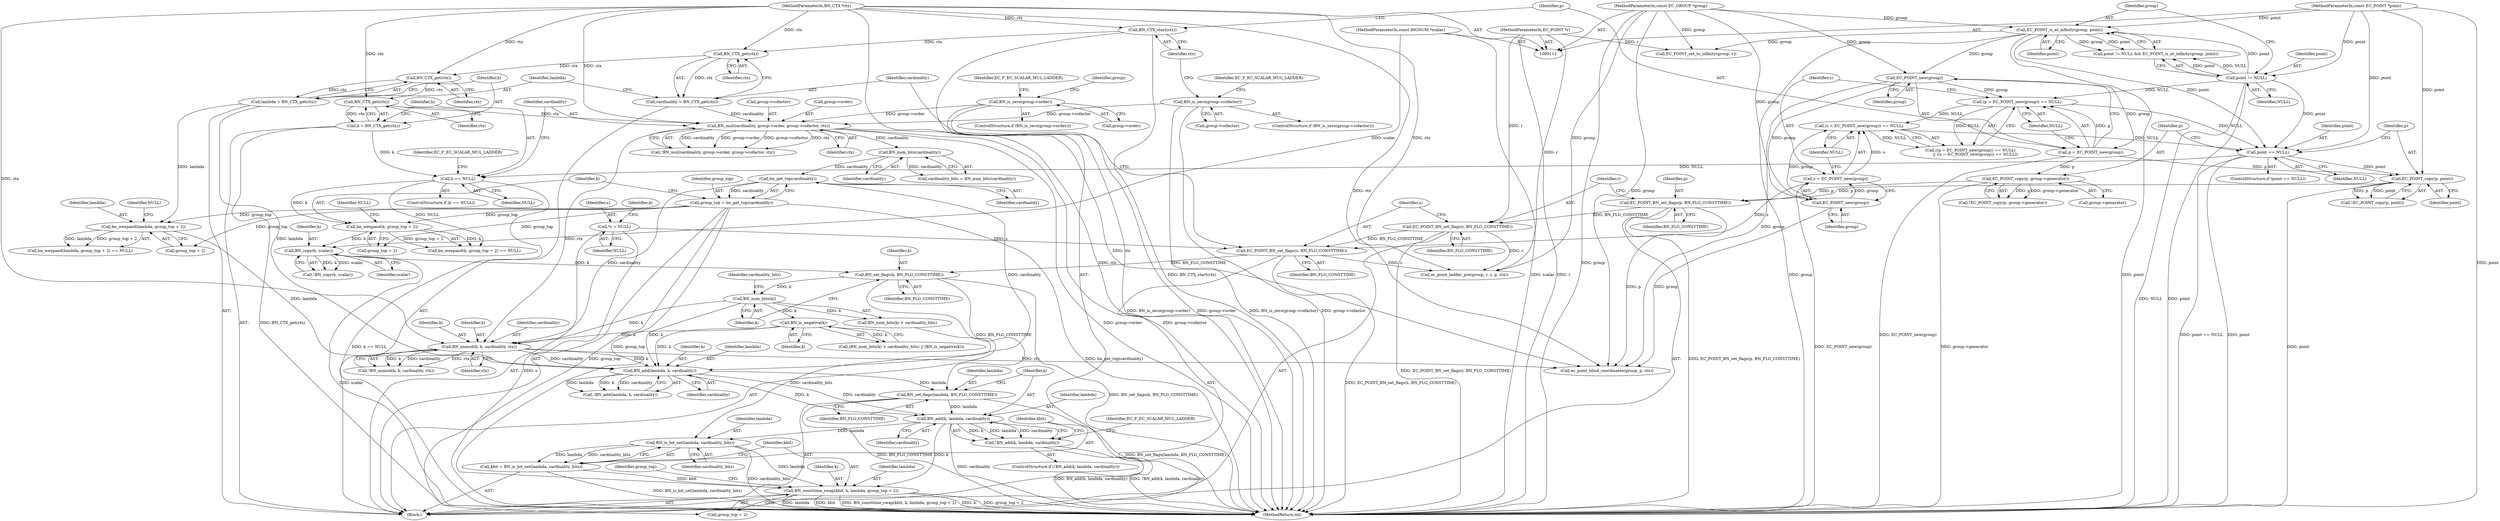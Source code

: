 digraph "0_openssl_b1d6d55ece1c26fa2829e2b819b038d7b6d692b4@pointer" {
"1000358" [label="(Call,BN_add(k, lambda, cardinality))"];
"1000344" [label="(Call,BN_add(lambda, k, cardinality))"];
"1000297" [label="(Call,bn_wexpand(lambda, group_top + 2))"];
"1000246" [label="(Call,lambda = BN_CTX_get(ctx))"];
"1000248" [label="(Call,BN_CTX_get(ctx))"];
"1000244" [label="(Call,BN_CTX_get(ctx))"];
"1000183" [label="(Call,BN_CTX_start(ctx))"];
"1000117" [label="(MethodParameterIn,BN_CTX *ctx)"];
"1000283" [label="(Call,group_top = bn_get_top(cardinality))"];
"1000285" [label="(Call,bn_get_top(cardinality))"];
"1000281" [label="(Call,BN_num_bits(cardinality))"];
"1000265" [label="(Call,BN_mul(cardinality, group->order, group->cofactor, ctx))"];
"1000242" [label="(Call,cardinality = BN_CTX_get(ctx))"];
"1000162" [label="(Call,BN_is_zero(group->order))"];
"1000173" [label="(Call,BN_is_zero(group->cofactor))"];
"1000252" [label="(Call,BN_CTX_get(ctx))"];
"1000332" [label="(Call,BN_nnmod(k, k, cardinality, ctx))"];
"1000327" [label="(Call,BN_is_negative(k))"];
"1000324" [label="(Call,BN_num_bits(k))"];
"1000318" [label="(Call,BN_set_flags(k, BN_FLG_CONSTTIME))"];
"1000310" [label="(Call,BN_copy(k, scalar))"];
"1000290" [label="(Call,bn_wexpand(k, group_top + 2))"];
"1000255" [label="(Call,k == NULL)"];
"1000250" [label="(Call,k = BN_CTX_get(ctx))"];
"1000205" [label="(Call,point == NULL)"];
"1000151" [label="(Call,point != NULL)"];
"1000116" [label="(MethodParameterIn,const EC_POINT *point)"];
"1000154" [label="(Call,EC_POINT_is_at_infinity(group, point))"];
"1000113" [label="(MethodParameterIn,const EC_GROUP *group)"];
"1000187" [label="(Call,(p = EC_POINT_new(group)) == NULL)"];
"1000188" [label="(Call,p = EC_POINT_new(group))"];
"1000190" [label="(Call,EC_POINT_new(group))"];
"1000193" [label="(Call,(s = EC_POINT_new(group)) == NULL)"];
"1000194" [label="(Call,s = EC_POINT_new(group))"];
"1000196" [label="(Call,EC_POINT_new(group))"];
"1000115" [label="(MethodParameterIn,const BIGNUM *scalar)"];
"1000239" [label="(Call,EC_POINT_BN_set_flags(s, BN_FLG_CONSTTIME))"];
"1000130" [label="(Call,*s = NULL)"];
"1000236" [label="(Call,EC_POINT_BN_set_flags(r, BN_FLG_CONSTTIME))"];
"1000114" [label="(MethodParameterIn,EC_POINT *r)"];
"1000233" [label="(Call,EC_POINT_BN_set_flags(p, BN_FLG_CONSTTIME))"];
"1000225" [label="(Call,EC_POINT_copy(p, point))"];
"1000211" [label="(Call,EC_POINT_copy(p, group->generator))"];
"1000353" [label="(Call,BN_set_flags(lambda, BN_FLG_CONSTTIME))"];
"1000357" [label="(Call,!BN_add(k, lambda, cardinality))"];
"1000369" [label="(Call,BN_is_bit_set(lambda, cardinality_bits))"];
"1000367" [label="(Call,kbit = BN_is_bit_set(lambda, cardinality_bits))"];
"1000372" [label="(Call,BN_consttime_swap(kbit, k, lambda, group_top + 2))"];
"1000249" [label="(Identifier,ctx)"];
"1000189" [label="(Identifier,p)"];
"1000265" [label="(Call,BN_mul(cardinality, group->order, group->cofactor, ctx))"];
"1000326" [label="(Identifier,cardinality_bits)"];
"1000117" [label="(MethodParameterIn,BN_CTX *ctx)"];
"1000464" [label="(Call,ec_point_blind_coordinates(group, p, ctx))"];
"1000243" [label="(Identifier,cardinality)"];
"1000235" [label="(Identifier,BN_FLG_CONSTTIME)"];
"1000114" [label="(MethodParameterIn,EC_POINT *r)"];
"1000197" [label="(Identifier,group)"];
"1000298" [label="(Identifier,lambda)"];
"1000371" [label="(Identifier,cardinality_bits)"];
"1000295" [label="(Identifier,NULL)"];
"1000286" [label="(Identifier,cardinality)"];
"1000375" [label="(Identifier,lambda)"];
"1000475" [label="(Call,ec_point_ladder_pre(group, r, s, p, ctx))"];
"1000207" [label="(Identifier,NULL)"];
"1000191" [label="(Identifier,group)"];
"1000376" [label="(Call,group_top + 2)"];
"1000254" [label="(ControlStructure,if (k == NULL))"];
"1000187" [label="(Call,(p = EC_POINT_new(group)) == NULL)"];
"1000131" [label="(Identifier,s)"];
"1000345" [label="(Identifier,lambda)"];
"1000175" [label="(Identifier,group)"];
"1000161" [label="(ControlStructure,if (BN_is_zero(group->order)))"];
"1000158" [label="(Call,EC_POINT_set_to_infinity(group, r))"];
"1000360" [label="(Identifier,lambda)"];
"1000336" [label="(Identifier,ctx)"];
"1000154" [label="(Call,EC_POINT_is_at_infinity(group, point))"];
"1000162" [label="(Call,BN_is_zero(group->order))"];
"1000309" [label="(Call,!BN_copy(k, scalar))"];
"1000153" [label="(Identifier,NULL)"];
"1000188" [label="(Call,p = EC_POINT_new(group))"];
"1000290" [label="(Call,bn_wexpand(k, group_top + 2))"];
"1000361" [label="(Identifier,cardinality)"];
"1000285" [label="(Call,bn_get_top(cardinality))"];
"1000116" [label="(MethodParameterIn,const EC_POINT *point)"];
"1000226" [label="(Identifier,p)"];
"1000206" [label="(Identifier,point)"];
"1000204" [label="(ControlStructure,if (point == NULL))"];
"1000359" [label="(Identifier,k)"];
"1000302" [label="(Identifier,NULL)"];
"1000179" [label="(Identifier,EC_F_EC_SCALAR_MUL_LADDER)"];
"1000297" [label="(Call,bn_wexpand(lambda, group_top + 2))"];
"1000356" [label="(ControlStructure,if (!BN_add(k, lambda, cardinality)))"];
"1000266" [label="(Identifier,cardinality)"];
"1000212" [label="(Identifier,p)"];
"1000205" [label="(Call,point == NULL)"];
"1000174" [label="(Call,group->cofactor)"];
"1000354" [label="(Identifier,lambda)"];
"1000253" [label="(Identifier,ctx)"];
"1000311" [label="(Identifier,k)"];
"1000256" [label="(Identifier,k)"];
"1000118" [label="(Block,)"];
"1000236" [label="(Call,EC_POINT_BN_set_flags(r, BN_FLG_CONSTTIME))"];
"1000319" [label="(Identifier,k)"];
"1000255" [label="(Call,k == NULL)"];
"1000323" [label="(Call,BN_num_bits(k) > cardinality_bits)"];
"1000173" [label="(Call,BN_is_zero(group->cofactor))"];
"1000346" [label="(Identifier,k)"];
"1000322" [label="(Call,(BN_num_bits(k) > cardinality_bits) || (BN_is_negative(k)))"];
"1000150" [label="(Call,point != NULL && EC_POINT_is_at_infinity(group, point))"];
"1000370" [label="(Identifier,lambda)"];
"1000227" [label="(Identifier,point)"];
"1000246" [label="(Call,lambda = BN_CTX_get(ctx))"];
"1000238" [label="(Identifier,BN_FLG_CONSTTIME)"];
"1000224" [label="(Call,!EC_POINT_copy(p, point))"];
"1000172" [label="(ControlStructure,if (BN_is_zero(group->cofactor)))"];
"1000344" [label="(Call,BN_add(lambda, k, cardinality))"];
"1000353" [label="(Call,BN_set_flags(lambda, BN_FLG_CONSTTIME))"];
"1000234" [label="(Identifier,p)"];
"1000357" [label="(Call,!BN_add(k, lambda, cardinality))"];
"1000373" [label="(Identifier,kbit)"];
"1000132" [label="(Identifier,NULL)"];
"1000292" [label="(Call,group_top + 2)"];
"1000324" [label="(Call,BN_num_bits(k))"];
"1000130" [label="(Call,*s = NULL)"];
"1000184" [label="(Identifier,ctx)"];
"1000312" [label="(Identifier,scalar)"];
"1000279" [label="(Call,cardinality_bits = BN_num_bits(cardinality))"];
"1000355" [label="(Identifier,BN_FLG_CONSTTIME)"];
"1000244" [label="(Call,BN_CTX_get(ctx))"];
"1000368" [label="(Identifier,kbit)"];
"1000332" [label="(Call,BN_nnmod(k, k, cardinality, ctx))"];
"1000299" [label="(Call,group_top + 2)"];
"1000151" [label="(Call,point != NULL)"];
"1000237" [label="(Identifier,r)"];
"1000264" [label="(Call,!BN_mul(cardinality, group->order, group->cofactor, ctx))"];
"1000537" [label="(MethodReturn,int)"];
"1000115" [label="(MethodParameterIn,const BIGNUM *scalar)"];
"1000325" [label="(Identifier,k)"];
"1000270" [label="(Call,group->cofactor)"];
"1000380" [label="(Identifier,group_top)"];
"1000240" [label="(Identifier,s)"];
"1000113" [label="(MethodParameterIn,const EC_GROUP *group)"];
"1000193" [label="(Call,(s = EC_POINT_new(group)) == NULL)"];
"1000328" [label="(Identifier,k)"];
"1000190" [label="(Call,EC_POINT_new(group))"];
"1000186" [label="(Call,((p = EC_POINT_new(group)) == NULL)\n        || ((s = EC_POINT_new(group)) == NULL))"];
"1000320" [label="(Identifier,BN_FLG_CONSTTIME)"];
"1000156" [label="(Identifier,point)"];
"1000257" [label="(Identifier,NULL)"];
"1000211" [label="(Call,EC_POINT_copy(p, group->generator))"];
"1000241" [label="(Identifier,BN_FLG_CONSTTIME)"];
"1000335" [label="(Identifier,cardinality)"];
"1000198" [label="(Identifier,NULL)"];
"1000239" [label="(Call,EC_POINT_BN_set_flags(s, BN_FLG_CONSTTIME))"];
"1000192" [label="(Identifier,NULL)"];
"1000183" [label="(Call,BN_CTX_start(ctx))"];
"1000310" [label="(Call,BN_copy(k, scalar))"];
"1000195" [label="(Identifier,s)"];
"1000210" [label="(Call,!EC_POINT_copy(p, group->generator))"];
"1000334" [label="(Identifier,k)"];
"1000364" [label="(Identifier,EC_F_EC_SCALAR_MUL_LADDER)"];
"1000252" [label="(Call,BN_CTX_get(ctx))"];
"1000233" [label="(Call,EC_POINT_BN_set_flags(p, BN_FLG_CONSTTIME))"];
"1000296" [label="(Call,bn_wexpand(lambda, group_top + 2) == NULL)"];
"1000155" [label="(Identifier,group)"];
"1000248" [label="(Call,BN_CTX_get(ctx))"];
"1000327" [label="(Call,BN_is_negative(k))"];
"1000343" [label="(Call,!BN_add(lambda, k, cardinality))"];
"1000283" [label="(Call,group_top = bn_get_top(cardinality))"];
"1000247" [label="(Identifier,lambda)"];
"1000267" [label="(Call,group->order)"];
"1000291" [label="(Identifier,k)"];
"1000163" [label="(Call,group->order)"];
"1000242" [label="(Call,cardinality = BN_CTX_get(ctx))"];
"1000347" [label="(Identifier,cardinality)"];
"1000251" [label="(Identifier,k)"];
"1000333" [label="(Identifier,k)"];
"1000194" [label="(Call,s = EC_POINT_new(group))"];
"1000196" [label="(Call,EC_POINT_new(group))"];
"1000225" [label="(Call,EC_POINT_copy(p, point))"];
"1000369" [label="(Call,BN_is_bit_set(lambda, cardinality_bits))"];
"1000284" [label="(Identifier,group_top)"];
"1000213" [label="(Call,group->generator)"];
"1000135" [label="(Identifier,k)"];
"1000260" [label="(Identifier,EC_F_EC_SCALAR_MUL_LADDER)"];
"1000168" [label="(Identifier,EC_F_EC_SCALAR_MUL_LADDER)"];
"1000152" [label="(Identifier,point)"];
"1000318" [label="(Call,BN_set_flags(k, BN_FLG_CONSTTIME))"];
"1000281" [label="(Call,BN_num_bits(cardinality))"];
"1000367" [label="(Call,kbit = BN_is_bit_set(lambda, cardinality_bits))"];
"1000282" [label="(Identifier,cardinality)"];
"1000273" [label="(Identifier,ctx)"];
"1000358" [label="(Call,BN_add(k, lambda, cardinality))"];
"1000289" [label="(Call,bn_wexpand(k, group_top + 2) == NULL)"];
"1000372" [label="(Call,BN_consttime_swap(kbit, k, lambda, group_top + 2))"];
"1000245" [label="(Identifier,ctx)"];
"1000250" [label="(Call,k = BN_CTX_get(ctx))"];
"1000331" [label="(Call,!BN_nnmod(k, k, cardinality, ctx))"];
"1000374" [label="(Identifier,k)"];
"1000358" -> "1000357"  [label="AST: "];
"1000358" -> "1000361"  [label="CFG: "];
"1000359" -> "1000358"  [label="AST: "];
"1000360" -> "1000358"  [label="AST: "];
"1000361" -> "1000358"  [label="AST: "];
"1000357" -> "1000358"  [label="CFG: "];
"1000358" -> "1000537"  [label="DDG: cardinality"];
"1000358" -> "1000357"  [label="DDG: k"];
"1000358" -> "1000357"  [label="DDG: lambda"];
"1000358" -> "1000357"  [label="DDG: cardinality"];
"1000344" -> "1000358"  [label="DDG: k"];
"1000344" -> "1000358"  [label="DDG: cardinality"];
"1000353" -> "1000358"  [label="DDG: lambda"];
"1000358" -> "1000369"  [label="DDG: lambda"];
"1000358" -> "1000372"  [label="DDG: k"];
"1000344" -> "1000343"  [label="AST: "];
"1000344" -> "1000347"  [label="CFG: "];
"1000345" -> "1000344"  [label="AST: "];
"1000346" -> "1000344"  [label="AST: "];
"1000347" -> "1000344"  [label="AST: "];
"1000343" -> "1000344"  [label="CFG: "];
"1000344" -> "1000343"  [label="DDG: lambda"];
"1000344" -> "1000343"  [label="DDG: k"];
"1000344" -> "1000343"  [label="DDG: cardinality"];
"1000297" -> "1000344"  [label="DDG: lambda"];
"1000246" -> "1000344"  [label="DDG: lambda"];
"1000332" -> "1000344"  [label="DDG: k"];
"1000332" -> "1000344"  [label="DDG: cardinality"];
"1000327" -> "1000344"  [label="DDG: k"];
"1000324" -> "1000344"  [label="DDG: k"];
"1000285" -> "1000344"  [label="DDG: cardinality"];
"1000344" -> "1000353"  [label="DDG: lambda"];
"1000297" -> "1000296"  [label="AST: "];
"1000297" -> "1000299"  [label="CFG: "];
"1000298" -> "1000297"  [label="AST: "];
"1000299" -> "1000297"  [label="AST: "];
"1000302" -> "1000297"  [label="CFG: "];
"1000297" -> "1000296"  [label="DDG: lambda"];
"1000297" -> "1000296"  [label="DDG: group_top + 2"];
"1000246" -> "1000297"  [label="DDG: lambda"];
"1000283" -> "1000297"  [label="DDG: group_top"];
"1000246" -> "1000118"  [label="AST: "];
"1000246" -> "1000248"  [label="CFG: "];
"1000247" -> "1000246"  [label="AST: "];
"1000248" -> "1000246"  [label="AST: "];
"1000251" -> "1000246"  [label="CFG: "];
"1000248" -> "1000246"  [label="DDG: ctx"];
"1000248" -> "1000249"  [label="CFG: "];
"1000249" -> "1000248"  [label="AST: "];
"1000244" -> "1000248"  [label="DDG: ctx"];
"1000117" -> "1000248"  [label="DDG: ctx"];
"1000248" -> "1000252"  [label="DDG: ctx"];
"1000244" -> "1000242"  [label="AST: "];
"1000244" -> "1000245"  [label="CFG: "];
"1000245" -> "1000244"  [label="AST: "];
"1000242" -> "1000244"  [label="CFG: "];
"1000244" -> "1000242"  [label="DDG: ctx"];
"1000183" -> "1000244"  [label="DDG: ctx"];
"1000117" -> "1000244"  [label="DDG: ctx"];
"1000183" -> "1000118"  [label="AST: "];
"1000183" -> "1000184"  [label="CFG: "];
"1000184" -> "1000183"  [label="AST: "];
"1000189" -> "1000183"  [label="CFG: "];
"1000183" -> "1000537"  [label="DDG: BN_CTX_start(ctx)"];
"1000117" -> "1000183"  [label="DDG: ctx"];
"1000117" -> "1000112"  [label="AST: "];
"1000117" -> "1000537"  [label="DDG: ctx"];
"1000117" -> "1000252"  [label="DDG: ctx"];
"1000117" -> "1000265"  [label="DDG: ctx"];
"1000117" -> "1000332"  [label="DDG: ctx"];
"1000117" -> "1000464"  [label="DDG: ctx"];
"1000117" -> "1000475"  [label="DDG: ctx"];
"1000283" -> "1000118"  [label="AST: "];
"1000283" -> "1000285"  [label="CFG: "];
"1000284" -> "1000283"  [label="AST: "];
"1000285" -> "1000283"  [label="AST: "];
"1000291" -> "1000283"  [label="CFG: "];
"1000283" -> "1000537"  [label="DDG: bn_get_top(cardinality)"];
"1000285" -> "1000283"  [label="DDG: cardinality"];
"1000283" -> "1000290"  [label="DDG: group_top"];
"1000283" -> "1000292"  [label="DDG: group_top"];
"1000283" -> "1000299"  [label="DDG: group_top"];
"1000283" -> "1000372"  [label="DDG: group_top"];
"1000283" -> "1000376"  [label="DDG: group_top"];
"1000285" -> "1000286"  [label="CFG: "];
"1000286" -> "1000285"  [label="AST: "];
"1000281" -> "1000285"  [label="DDG: cardinality"];
"1000285" -> "1000332"  [label="DDG: cardinality"];
"1000281" -> "1000279"  [label="AST: "];
"1000281" -> "1000282"  [label="CFG: "];
"1000282" -> "1000281"  [label="AST: "];
"1000279" -> "1000281"  [label="CFG: "];
"1000281" -> "1000279"  [label="DDG: cardinality"];
"1000265" -> "1000281"  [label="DDG: cardinality"];
"1000265" -> "1000264"  [label="AST: "];
"1000265" -> "1000273"  [label="CFG: "];
"1000266" -> "1000265"  [label="AST: "];
"1000267" -> "1000265"  [label="AST: "];
"1000270" -> "1000265"  [label="AST: "];
"1000273" -> "1000265"  [label="AST: "];
"1000264" -> "1000265"  [label="CFG: "];
"1000265" -> "1000537"  [label="DDG: group->order"];
"1000265" -> "1000537"  [label="DDG: group->cofactor"];
"1000265" -> "1000264"  [label="DDG: cardinality"];
"1000265" -> "1000264"  [label="DDG: group->order"];
"1000265" -> "1000264"  [label="DDG: group->cofactor"];
"1000265" -> "1000264"  [label="DDG: ctx"];
"1000242" -> "1000265"  [label="DDG: cardinality"];
"1000162" -> "1000265"  [label="DDG: group->order"];
"1000173" -> "1000265"  [label="DDG: group->cofactor"];
"1000252" -> "1000265"  [label="DDG: ctx"];
"1000265" -> "1000332"  [label="DDG: ctx"];
"1000265" -> "1000464"  [label="DDG: ctx"];
"1000242" -> "1000118"  [label="AST: "];
"1000243" -> "1000242"  [label="AST: "];
"1000247" -> "1000242"  [label="CFG: "];
"1000162" -> "1000161"  [label="AST: "];
"1000162" -> "1000163"  [label="CFG: "];
"1000163" -> "1000162"  [label="AST: "];
"1000168" -> "1000162"  [label="CFG: "];
"1000175" -> "1000162"  [label="CFG: "];
"1000162" -> "1000537"  [label="DDG: group->order"];
"1000162" -> "1000537"  [label="DDG: BN_is_zero(group->order)"];
"1000173" -> "1000172"  [label="AST: "];
"1000173" -> "1000174"  [label="CFG: "];
"1000174" -> "1000173"  [label="AST: "];
"1000179" -> "1000173"  [label="CFG: "];
"1000184" -> "1000173"  [label="CFG: "];
"1000173" -> "1000537"  [label="DDG: BN_is_zero(group->cofactor)"];
"1000173" -> "1000537"  [label="DDG: group->cofactor"];
"1000252" -> "1000250"  [label="AST: "];
"1000252" -> "1000253"  [label="CFG: "];
"1000253" -> "1000252"  [label="AST: "];
"1000250" -> "1000252"  [label="CFG: "];
"1000252" -> "1000250"  [label="DDG: ctx"];
"1000332" -> "1000331"  [label="AST: "];
"1000332" -> "1000336"  [label="CFG: "];
"1000333" -> "1000332"  [label="AST: "];
"1000334" -> "1000332"  [label="AST: "];
"1000335" -> "1000332"  [label="AST: "];
"1000336" -> "1000332"  [label="AST: "];
"1000331" -> "1000332"  [label="CFG: "];
"1000332" -> "1000331"  [label="DDG: k"];
"1000332" -> "1000331"  [label="DDG: cardinality"];
"1000332" -> "1000331"  [label="DDG: ctx"];
"1000327" -> "1000332"  [label="DDG: k"];
"1000324" -> "1000332"  [label="DDG: k"];
"1000332" -> "1000464"  [label="DDG: ctx"];
"1000327" -> "1000322"  [label="AST: "];
"1000327" -> "1000328"  [label="CFG: "];
"1000328" -> "1000327"  [label="AST: "];
"1000322" -> "1000327"  [label="CFG: "];
"1000327" -> "1000322"  [label="DDG: k"];
"1000324" -> "1000327"  [label="DDG: k"];
"1000324" -> "1000323"  [label="AST: "];
"1000324" -> "1000325"  [label="CFG: "];
"1000325" -> "1000324"  [label="AST: "];
"1000326" -> "1000324"  [label="CFG: "];
"1000324" -> "1000323"  [label="DDG: k"];
"1000318" -> "1000324"  [label="DDG: k"];
"1000318" -> "1000118"  [label="AST: "];
"1000318" -> "1000320"  [label="CFG: "];
"1000319" -> "1000318"  [label="AST: "];
"1000320" -> "1000318"  [label="AST: "];
"1000325" -> "1000318"  [label="CFG: "];
"1000318" -> "1000537"  [label="DDG: BN_set_flags(k, BN_FLG_CONSTTIME)"];
"1000310" -> "1000318"  [label="DDG: k"];
"1000239" -> "1000318"  [label="DDG: BN_FLG_CONSTTIME"];
"1000318" -> "1000353"  [label="DDG: BN_FLG_CONSTTIME"];
"1000310" -> "1000309"  [label="AST: "];
"1000310" -> "1000312"  [label="CFG: "];
"1000311" -> "1000310"  [label="AST: "];
"1000312" -> "1000310"  [label="AST: "];
"1000309" -> "1000310"  [label="CFG: "];
"1000310" -> "1000537"  [label="DDG: scalar"];
"1000310" -> "1000309"  [label="DDG: k"];
"1000310" -> "1000309"  [label="DDG: scalar"];
"1000290" -> "1000310"  [label="DDG: k"];
"1000115" -> "1000310"  [label="DDG: scalar"];
"1000290" -> "1000289"  [label="AST: "];
"1000290" -> "1000292"  [label="CFG: "];
"1000291" -> "1000290"  [label="AST: "];
"1000292" -> "1000290"  [label="AST: "];
"1000295" -> "1000290"  [label="CFG: "];
"1000290" -> "1000289"  [label="DDG: k"];
"1000290" -> "1000289"  [label="DDG: group_top + 2"];
"1000255" -> "1000290"  [label="DDG: k"];
"1000255" -> "1000254"  [label="AST: "];
"1000255" -> "1000257"  [label="CFG: "];
"1000256" -> "1000255"  [label="AST: "];
"1000257" -> "1000255"  [label="AST: "];
"1000260" -> "1000255"  [label="CFG: "];
"1000266" -> "1000255"  [label="CFG: "];
"1000255" -> "1000537"  [label="DDG: k == NULL"];
"1000250" -> "1000255"  [label="DDG: k"];
"1000205" -> "1000255"  [label="DDG: NULL"];
"1000255" -> "1000289"  [label="DDG: NULL"];
"1000250" -> "1000118"  [label="AST: "];
"1000251" -> "1000250"  [label="AST: "];
"1000256" -> "1000250"  [label="CFG: "];
"1000250" -> "1000537"  [label="DDG: BN_CTX_get(ctx)"];
"1000205" -> "1000204"  [label="AST: "];
"1000205" -> "1000207"  [label="CFG: "];
"1000206" -> "1000205"  [label="AST: "];
"1000207" -> "1000205"  [label="AST: "];
"1000212" -> "1000205"  [label="CFG: "];
"1000226" -> "1000205"  [label="CFG: "];
"1000205" -> "1000537"  [label="DDG: point"];
"1000205" -> "1000537"  [label="DDG: point == NULL"];
"1000151" -> "1000205"  [label="DDG: point"];
"1000154" -> "1000205"  [label="DDG: point"];
"1000116" -> "1000205"  [label="DDG: point"];
"1000187" -> "1000205"  [label="DDG: NULL"];
"1000193" -> "1000205"  [label="DDG: NULL"];
"1000205" -> "1000225"  [label="DDG: point"];
"1000151" -> "1000150"  [label="AST: "];
"1000151" -> "1000153"  [label="CFG: "];
"1000152" -> "1000151"  [label="AST: "];
"1000153" -> "1000151"  [label="AST: "];
"1000155" -> "1000151"  [label="CFG: "];
"1000150" -> "1000151"  [label="CFG: "];
"1000151" -> "1000537"  [label="DDG: point"];
"1000151" -> "1000537"  [label="DDG: NULL"];
"1000151" -> "1000150"  [label="DDG: point"];
"1000151" -> "1000150"  [label="DDG: NULL"];
"1000116" -> "1000151"  [label="DDG: point"];
"1000151" -> "1000154"  [label="DDG: point"];
"1000151" -> "1000187"  [label="DDG: NULL"];
"1000116" -> "1000112"  [label="AST: "];
"1000116" -> "1000537"  [label="DDG: point"];
"1000116" -> "1000154"  [label="DDG: point"];
"1000116" -> "1000225"  [label="DDG: point"];
"1000154" -> "1000150"  [label="AST: "];
"1000154" -> "1000156"  [label="CFG: "];
"1000155" -> "1000154"  [label="AST: "];
"1000156" -> "1000154"  [label="AST: "];
"1000150" -> "1000154"  [label="CFG: "];
"1000154" -> "1000537"  [label="DDG: group"];
"1000154" -> "1000537"  [label="DDG: point"];
"1000154" -> "1000150"  [label="DDG: group"];
"1000154" -> "1000150"  [label="DDG: point"];
"1000113" -> "1000154"  [label="DDG: group"];
"1000154" -> "1000158"  [label="DDG: group"];
"1000154" -> "1000190"  [label="DDG: group"];
"1000113" -> "1000112"  [label="AST: "];
"1000113" -> "1000537"  [label="DDG: group"];
"1000113" -> "1000158"  [label="DDG: group"];
"1000113" -> "1000190"  [label="DDG: group"];
"1000113" -> "1000196"  [label="DDG: group"];
"1000113" -> "1000464"  [label="DDG: group"];
"1000113" -> "1000475"  [label="DDG: group"];
"1000187" -> "1000186"  [label="AST: "];
"1000187" -> "1000192"  [label="CFG: "];
"1000188" -> "1000187"  [label="AST: "];
"1000192" -> "1000187"  [label="AST: "];
"1000195" -> "1000187"  [label="CFG: "];
"1000186" -> "1000187"  [label="CFG: "];
"1000187" -> "1000186"  [label="DDG: NULL"];
"1000188" -> "1000187"  [label="DDG: p"];
"1000190" -> "1000187"  [label="DDG: group"];
"1000187" -> "1000193"  [label="DDG: NULL"];
"1000188" -> "1000190"  [label="CFG: "];
"1000189" -> "1000188"  [label="AST: "];
"1000190" -> "1000188"  [label="AST: "];
"1000192" -> "1000188"  [label="CFG: "];
"1000188" -> "1000537"  [label="DDG: EC_POINT_new(group)"];
"1000190" -> "1000188"  [label="DDG: group"];
"1000188" -> "1000211"  [label="DDG: p"];
"1000188" -> "1000225"  [label="DDG: p"];
"1000190" -> "1000191"  [label="CFG: "];
"1000191" -> "1000190"  [label="AST: "];
"1000190" -> "1000196"  [label="DDG: group"];
"1000190" -> "1000464"  [label="DDG: group"];
"1000193" -> "1000186"  [label="AST: "];
"1000193" -> "1000198"  [label="CFG: "];
"1000194" -> "1000193"  [label="AST: "];
"1000198" -> "1000193"  [label="AST: "];
"1000186" -> "1000193"  [label="CFG: "];
"1000193" -> "1000186"  [label="DDG: NULL"];
"1000194" -> "1000193"  [label="DDG: s"];
"1000196" -> "1000193"  [label="DDG: group"];
"1000194" -> "1000196"  [label="CFG: "];
"1000195" -> "1000194"  [label="AST: "];
"1000196" -> "1000194"  [label="AST: "];
"1000198" -> "1000194"  [label="CFG: "];
"1000194" -> "1000537"  [label="DDG: EC_POINT_new(group)"];
"1000196" -> "1000194"  [label="DDG: group"];
"1000194" -> "1000239"  [label="DDG: s"];
"1000196" -> "1000197"  [label="CFG: "];
"1000197" -> "1000196"  [label="AST: "];
"1000196" -> "1000464"  [label="DDG: group"];
"1000115" -> "1000112"  [label="AST: "];
"1000115" -> "1000537"  [label="DDG: scalar"];
"1000239" -> "1000118"  [label="AST: "];
"1000239" -> "1000241"  [label="CFG: "];
"1000240" -> "1000239"  [label="AST: "];
"1000241" -> "1000239"  [label="AST: "];
"1000243" -> "1000239"  [label="CFG: "];
"1000239" -> "1000537"  [label="DDG: EC_POINT_BN_set_flags(s, BN_FLG_CONSTTIME)"];
"1000130" -> "1000239"  [label="DDG: s"];
"1000236" -> "1000239"  [label="DDG: BN_FLG_CONSTTIME"];
"1000239" -> "1000475"  [label="DDG: s"];
"1000130" -> "1000118"  [label="AST: "];
"1000130" -> "1000132"  [label="CFG: "];
"1000131" -> "1000130"  [label="AST: "];
"1000132" -> "1000130"  [label="AST: "];
"1000135" -> "1000130"  [label="CFG: "];
"1000130" -> "1000537"  [label="DDG: s"];
"1000236" -> "1000118"  [label="AST: "];
"1000236" -> "1000238"  [label="CFG: "];
"1000237" -> "1000236"  [label="AST: "];
"1000238" -> "1000236"  [label="AST: "];
"1000240" -> "1000236"  [label="CFG: "];
"1000236" -> "1000537"  [label="DDG: EC_POINT_BN_set_flags(r, BN_FLG_CONSTTIME)"];
"1000114" -> "1000236"  [label="DDG: r"];
"1000233" -> "1000236"  [label="DDG: BN_FLG_CONSTTIME"];
"1000236" -> "1000475"  [label="DDG: r"];
"1000114" -> "1000112"  [label="AST: "];
"1000114" -> "1000537"  [label="DDG: r"];
"1000114" -> "1000158"  [label="DDG: r"];
"1000114" -> "1000475"  [label="DDG: r"];
"1000233" -> "1000118"  [label="AST: "];
"1000233" -> "1000235"  [label="CFG: "];
"1000234" -> "1000233"  [label="AST: "];
"1000235" -> "1000233"  [label="AST: "];
"1000237" -> "1000233"  [label="CFG: "];
"1000233" -> "1000537"  [label="DDG: EC_POINT_BN_set_flags(p, BN_FLG_CONSTTIME)"];
"1000225" -> "1000233"  [label="DDG: p"];
"1000211" -> "1000233"  [label="DDG: p"];
"1000233" -> "1000464"  [label="DDG: p"];
"1000225" -> "1000224"  [label="AST: "];
"1000225" -> "1000227"  [label="CFG: "];
"1000226" -> "1000225"  [label="AST: "];
"1000227" -> "1000225"  [label="AST: "];
"1000224" -> "1000225"  [label="CFG: "];
"1000225" -> "1000537"  [label="DDG: point"];
"1000225" -> "1000224"  [label="DDG: p"];
"1000225" -> "1000224"  [label="DDG: point"];
"1000211" -> "1000210"  [label="AST: "];
"1000211" -> "1000213"  [label="CFG: "];
"1000212" -> "1000211"  [label="AST: "];
"1000213" -> "1000211"  [label="AST: "];
"1000210" -> "1000211"  [label="CFG: "];
"1000211" -> "1000537"  [label="DDG: group->generator"];
"1000211" -> "1000210"  [label="DDG: p"];
"1000211" -> "1000210"  [label="DDG: group->generator"];
"1000353" -> "1000118"  [label="AST: "];
"1000353" -> "1000355"  [label="CFG: "];
"1000354" -> "1000353"  [label="AST: "];
"1000355" -> "1000353"  [label="AST: "];
"1000359" -> "1000353"  [label="CFG: "];
"1000353" -> "1000537"  [label="DDG: BN_set_flags(lambda, BN_FLG_CONSTTIME)"];
"1000353" -> "1000537"  [label="DDG: BN_FLG_CONSTTIME"];
"1000357" -> "1000356"  [label="AST: "];
"1000364" -> "1000357"  [label="CFG: "];
"1000368" -> "1000357"  [label="CFG: "];
"1000357" -> "1000537"  [label="DDG: !BN_add(k, lambda, cardinality)"];
"1000357" -> "1000537"  [label="DDG: BN_add(k, lambda, cardinality)"];
"1000369" -> "1000367"  [label="AST: "];
"1000369" -> "1000371"  [label="CFG: "];
"1000370" -> "1000369"  [label="AST: "];
"1000371" -> "1000369"  [label="AST: "];
"1000367" -> "1000369"  [label="CFG: "];
"1000369" -> "1000537"  [label="DDG: cardinality_bits"];
"1000369" -> "1000367"  [label="DDG: lambda"];
"1000369" -> "1000367"  [label="DDG: cardinality_bits"];
"1000323" -> "1000369"  [label="DDG: cardinality_bits"];
"1000369" -> "1000372"  [label="DDG: lambda"];
"1000367" -> "1000118"  [label="AST: "];
"1000368" -> "1000367"  [label="AST: "];
"1000373" -> "1000367"  [label="CFG: "];
"1000367" -> "1000537"  [label="DDG: BN_is_bit_set(lambda, cardinality_bits)"];
"1000367" -> "1000372"  [label="DDG: kbit"];
"1000372" -> "1000118"  [label="AST: "];
"1000372" -> "1000376"  [label="CFG: "];
"1000373" -> "1000372"  [label="AST: "];
"1000374" -> "1000372"  [label="AST: "];
"1000375" -> "1000372"  [label="AST: "];
"1000376" -> "1000372"  [label="AST: "];
"1000380" -> "1000372"  [label="CFG: "];
"1000372" -> "1000537"  [label="DDG: group_top + 2"];
"1000372" -> "1000537"  [label="DDG: lambda"];
"1000372" -> "1000537"  [label="DDG: kbit"];
"1000372" -> "1000537"  [label="DDG: BN_consttime_swap(kbit, k, lambda, group_top + 2)"];
"1000372" -> "1000537"  [label="DDG: k"];
}
